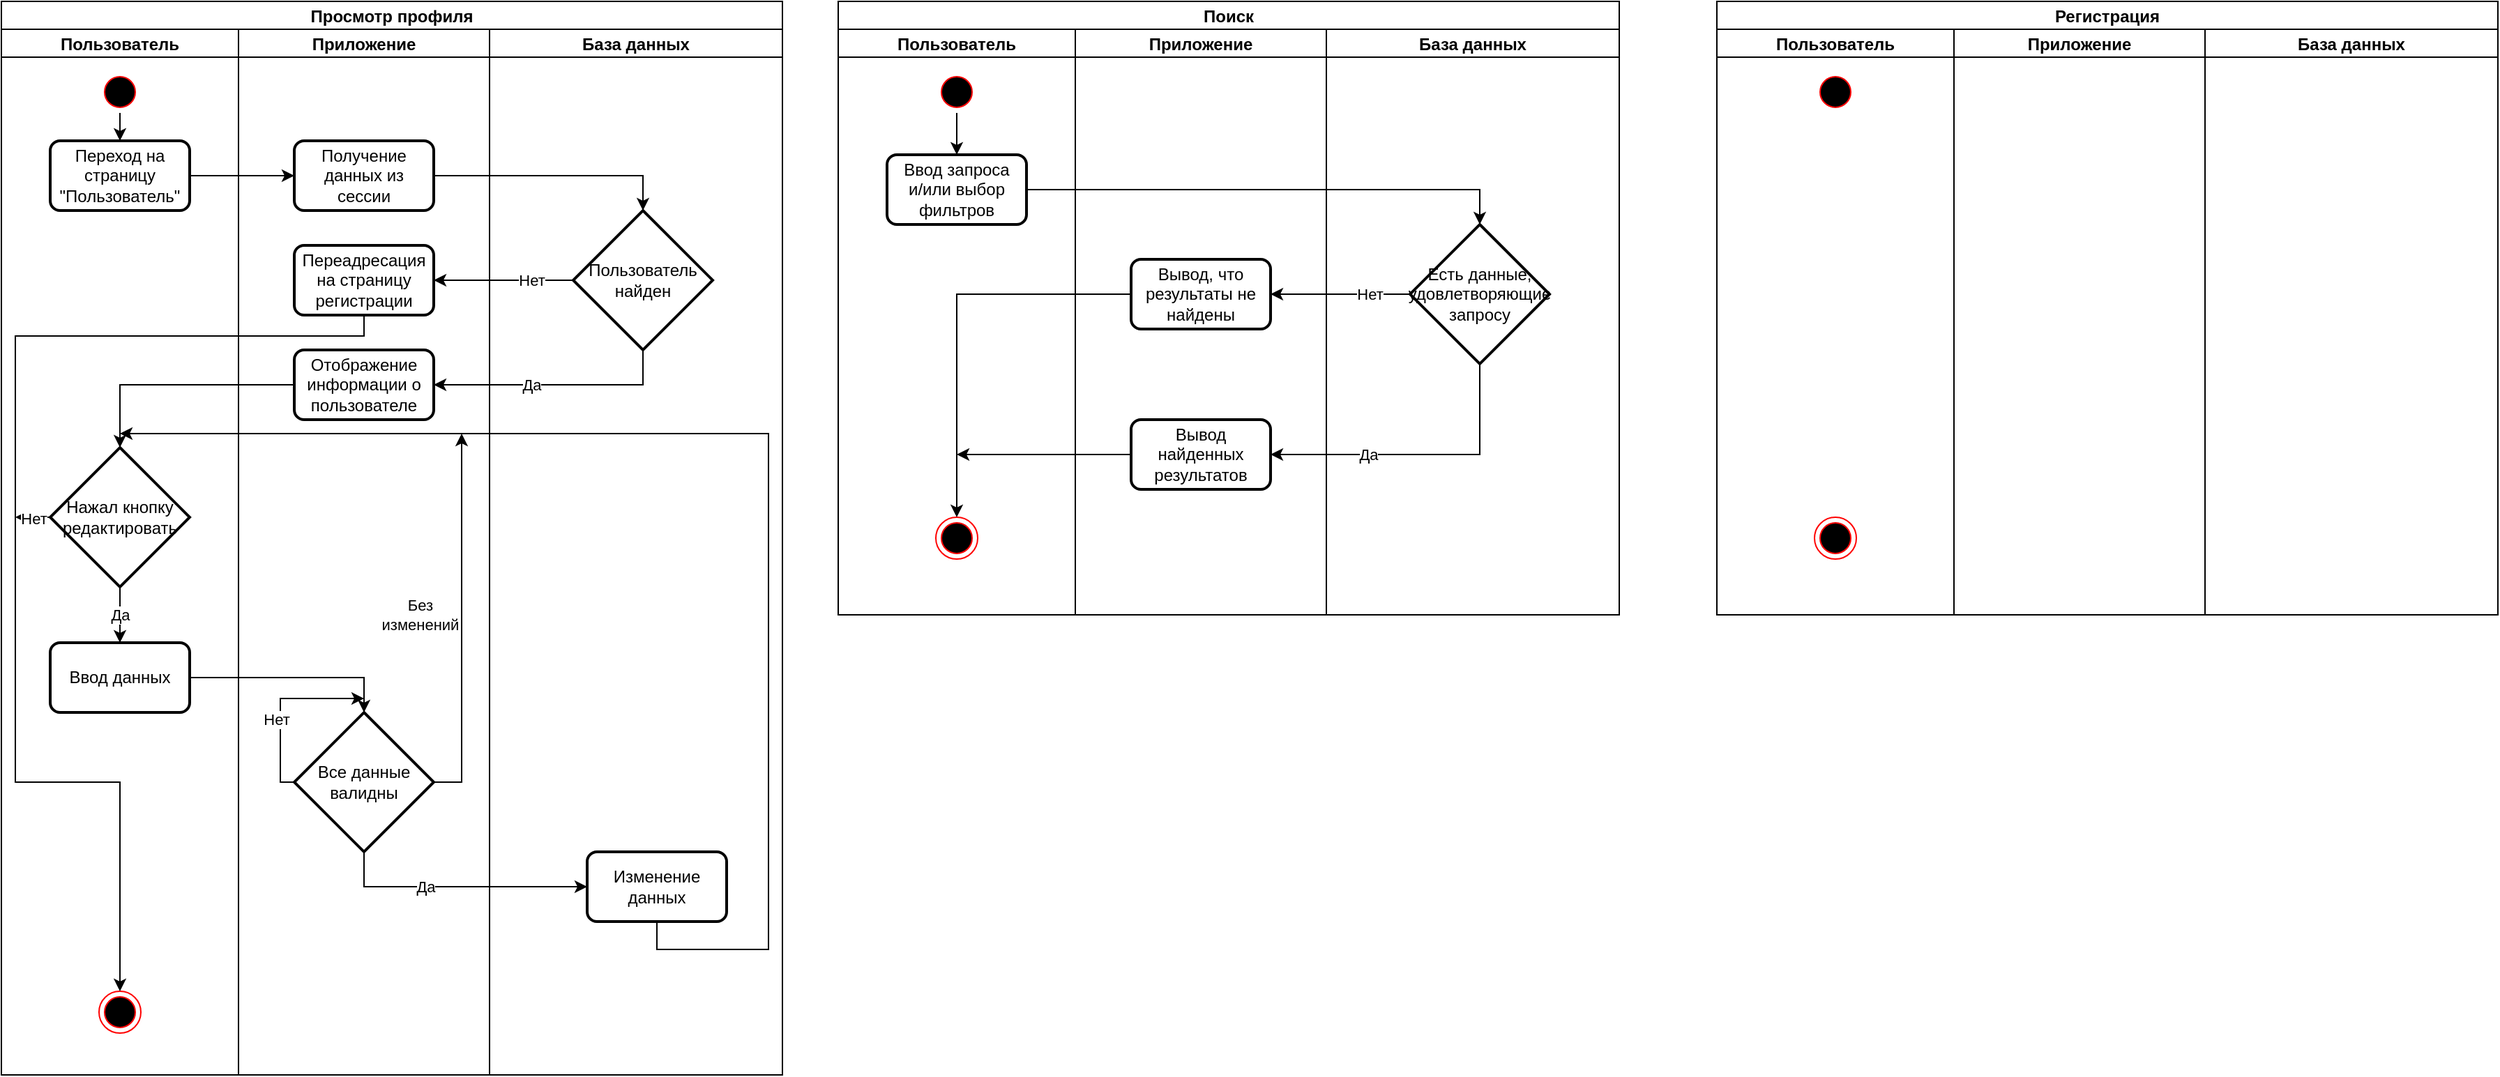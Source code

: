 <mxfile version="20.3.2" type="github">
  <diagram id="I5nZvrq4wEyYo2CoKXtl" name="Страница 1">
    <mxGraphModel dx="1625" dy="899" grid="1" gridSize="10" guides="1" tooltips="1" connect="1" arrows="1" fold="1" page="1" pageScale="1" pageWidth="827" pageHeight="1169" math="0" shadow="0">
      <root>
        <mxCell id="0" />
        <mxCell id="1" parent="0" />
        <mxCell id="TyDWLtlbXE0dwwBq7qkv-1" value="Просмотр профиля" style="swimlane;childLayout=stackLayout;resizeParent=1;resizeParentMax=0;startSize=20;" vertex="1" parent="1">
          <mxGeometry x="230" y="40" width="560" height="770" as="geometry" />
        </mxCell>
        <mxCell id="TyDWLtlbXE0dwwBq7qkv-5" value="Пользователь" style="swimlane;startSize=20;" vertex="1" parent="TyDWLtlbXE0dwwBq7qkv-1">
          <mxGeometry y="20" width="170" height="750" as="geometry" />
        </mxCell>
        <mxCell id="TyDWLtlbXE0dwwBq7qkv-43" style="edgeStyle=orthogonalEdgeStyle;rounded=0;orthogonalLoop=1;jettySize=auto;html=1;" edge="1" parent="TyDWLtlbXE0dwwBq7qkv-5" source="TyDWLtlbXE0dwwBq7qkv-7" target="TyDWLtlbXE0dwwBq7qkv-9">
          <mxGeometry relative="1" as="geometry" />
        </mxCell>
        <mxCell id="TyDWLtlbXE0dwwBq7qkv-7" value="" style="ellipse;html=1;shape=startState;fillColor=#000000;strokeColor=#ff0000;" vertex="1" parent="TyDWLtlbXE0dwwBq7qkv-5">
          <mxGeometry x="70" y="30" width="30" height="30" as="geometry" />
        </mxCell>
        <mxCell id="TyDWLtlbXE0dwwBq7qkv-9" value="Переход на страницу &quot;Пользователь&quot;" style="rounded=1;whiteSpace=wrap;html=1;absoluteArcSize=1;arcSize=14;strokeWidth=2;" vertex="1" parent="TyDWLtlbXE0dwwBq7qkv-5">
          <mxGeometry x="35" y="80" width="100" height="50" as="geometry" />
        </mxCell>
        <mxCell id="TyDWLtlbXE0dwwBq7qkv-30" value="Да" style="edgeStyle=orthogonalEdgeStyle;rounded=0;orthogonalLoop=1;jettySize=auto;html=1;exitX=0.5;exitY=1;exitDx=0;exitDy=0;exitPerimeter=0;entryX=0.5;entryY=0;entryDx=0;entryDy=0;" edge="1" parent="TyDWLtlbXE0dwwBq7qkv-5" source="TyDWLtlbXE0dwwBq7qkv-24" target="TyDWLtlbXE0dwwBq7qkv-29">
          <mxGeometry relative="1" as="geometry" />
        </mxCell>
        <mxCell id="TyDWLtlbXE0dwwBq7qkv-24" value="Нажал кнопку редактировать" style="strokeWidth=2;html=1;shape=mxgraph.flowchart.decision;whiteSpace=wrap;" vertex="1" parent="TyDWLtlbXE0dwwBq7qkv-5">
          <mxGeometry x="35" y="300" width="100" height="100" as="geometry" />
        </mxCell>
        <mxCell id="TyDWLtlbXE0dwwBq7qkv-29" value="Ввод данных" style="rounded=1;whiteSpace=wrap;html=1;absoluteArcSize=1;arcSize=14;strokeWidth=2;" vertex="1" parent="TyDWLtlbXE0dwwBq7qkv-5">
          <mxGeometry x="35" y="440" width="100" height="50" as="geometry" />
        </mxCell>
        <mxCell id="TyDWLtlbXE0dwwBq7qkv-26" style="edgeStyle=orthogonalEdgeStyle;rounded=0;orthogonalLoop=1;jettySize=auto;html=1;exitX=0;exitY=0.5;exitDx=0;exitDy=0;exitPerimeter=0;" edge="1" parent="TyDWLtlbXE0dwwBq7qkv-5" source="TyDWLtlbXE0dwwBq7qkv-24">
          <mxGeometry relative="1" as="geometry">
            <mxPoint x="10" y="350" as="targetPoint" />
            <Array as="points">
              <mxPoint x="20" y="350" />
              <mxPoint x="20" y="350" />
            </Array>
          </mxGeometry>
        </mxCell>
        <mxCell id="TyDWLtlbXE0dwwBq7qkv-27" value="Нет" style="edgeLabel;html=1;align=center;verticalAlign=middle;resizable=0;points=[];" vertex="1" connectable="0" parent="TyDWLtlbXE0dwwBq7qkv-26">
          <mxGeometry x="-0.006" y="1" relative="1" as="geometry">
            <mxPoint as="offset" />
          </mxGeometry>
        </mxCell>
        <mxCell id="TyDWLtlbXE0dwwBq7qkv-25" value="" style="ellipse;html=1;shape=endState;fillColor=#000000;strokeColor=#ff0000;" vertex="1" parent="TyDWLtlbXE0dwwBq7qkv-5">
          <mxGeometry x="70" y="690" width="30" height="30" as="geometry" />
        </mxCell>
        <mxCell id="TyDWLtlbXE0dwwBq7qkv-3" value="Приложение" style="swimlane;startSize=20;" vertex="1" parent="TyDWLtlbXE0dwwBq7qkv-1">
          <mxGeometry x="170" y="20" width="180" height="750" as="geometry" />
        </mxCell>
        <mxCell id="TyDWLtlbXE0dwwBq7qkv-11" value="Получение данных из сессии" style="rounded=1;whiteSpace=wrap;html=1;absoluteArcSize=1;arcSize=14;strokeWidth=2;" vertex="1" parent="TyDWLtlbXE0dwwBq7qkv-3">
          <mxGeometry x="40" y="80" width="100" height="50" as="geometry" />
        </mxCell>
        <mxCell id="TyDWLtlbXE0dwwBq7qkv-17" value="Переадресация на страницу регистрации" style="rounded=1;whiteSpace=wrap;html=1;absoluteArcSize=1;arcSize=14;strokeWidth=2;" vertex="1" parent="TyDWLtlbXE0dwwBq7qkv-3">
          <mxGeometry x="40" y="155" width="100" height="50" as="geometry" />
        </mxCell>
        <mxCell id="TyDWLtlbXE0dwwBq7qkv-19" value="Отображение информации о пользователе" style="rounded=1;whiteSpace=wrap;html=1;absoluteArcSize=1;arcSize=14;strokeWidth=2;" vertex="1" parent="TyDWLtlbXE0dwwBq7qkv-3">
          <mxGeometry x="40" y="230" width="100" height="50" as="geometry" />
        </mxCell>
        <mxCell id="TyDWLtlbXE0dwwBq7qkv-31" value="Все данные валидны" style="strokeWidth=2;html=1;shape=mxgraph.flowchart.decision;whiteSpace=wrap;" vertex="1" parent="TyDWLtlbXE0dwwBq7qkv-3">
          <mxGeometry x="40" y="490" width="100" height="100" as="geometry" />
        </mxCell>
        <mxCell id="TyDWLtlbXE0dwwBq7qkv-34" style="edgeStyle=orthogonalEdgeStyle;rounded=0;orthogonalLoop=1;jettySize=auto;html=1;exitX=0;exitY=0.5;exitDx=0;exitDy=0;exitPerimeter=0;" edge="1" parent="TyDWLtlbXE0dwwBq7qkv-3" source="TyDWLtlbXE0dwwBq7qkv-31">
          <mxGeometry relative="1" as="geometry">
            <mxPoint x="90" y="480" as="targetPoint" />
            <Array as="points">
              <mxPoint x="30" y="540" />
              <mxPoint x="30" y="480" />
            </Array>
          </mxGeometry>
        </mxCell>
        <mxCell id="TyDWLtlbXE0dwwBq7qkv-46" value="Нет" style="edgeLabel;html=1;align=center;verticalAlign=middle;resizable=0;points=[];" vertex="1" connectable="0" parent="TyDWLtlbXE0dwwBq7qkv-34">
          <mxGeometry x="-0.145" y="3" relative="1" as="geometry">
            <mxPoint as="offset" />
          </mxGeometry>
        </mxCell>
        <mxCell id="TyDWLtlbXE0dwwBq7qkv-4" value="База данных" style="swimlane;startSize=20;" vertex="1" parent="TyDWLtlbXE0dwwBq7qkv-1">
          <mxGeometry x="350" y="20" width="210" height="750" as="geometry" />
        </mxCell>
        <mxCell id="TyDWLtlbXE0dwwBq7qkv-15" value="Пользователь найден" style="strokeWidth=2;html=1;shape=mxgraph.flowchart.decision;whiteSpace=wrap;" vertex="1" parent="TyDWLtlbXE0dwwBq7qkv-4">
          <mxGeometry x="60" y="130" width="100" height="100" as="geometry" />
        </mxCell>
        <mxCell id="TyDWLtlbXE0dwwBq7qkv-36" value="Изменение данных" style="rounded=1;whiteSpace=wrap;html=1;absoluteArcSize=1;arcSize=14;strokeWidth=2;" vertex="1" parent="TyDWLtlbXE0dwwBq7qkv-4">
          <mxGeometry x="70" y="590" width="100" height="50" as="geometry" />
        </mxCell>
        <mxCell id="TyDWLtlbXE0dwwBq7qkv-14" style="edgeStyle=orthogonalEdgeStyle;rounded=0;orthogonalLoop=1;jettySize=auto;html=1;exitX=1;exitY=0.5;exitDx=0;exitDy=0;entryX=0;entryY=0.5;entryDx=0;entryDy=0;" edge="1" parent="TyDWLtlbXE0dwwBq7qkv-1" source="TyDWLtlbXE0dwwBq7qkv-9" target="TyDWLtlbXE0dwwBq7qkv-11">
          <mxGeometry relative="1" as="geometry" />
        </mxCell>
        <mxCell id="TyDWLtlbXE0dwwBq7qkv-16" style="edgeStyle=orthogonalEdgeStyle;rounded=0;orthogonalLoop=1;jettySize=auto;html=1;exitX=1;exitY=0.5;exitDx=0;exitDy=0;entryX=0.5;entryY=0;entryDx=0;entryDy=0;entryPerimeter=0;" edge="1" parent="TyDWLtlbXE0dwwBq7qkv-1" source="TyDWLtlbXE0dwwBq7qkv-11" target="TyDWLtlbXE0dwwBq7qkv-15">
          <mxGeometry relative="1" as="geometry" />
        </mxCell>
        <mxCell id="TyDWLtlbXE0dwwBq7qkv-18" value="Нет" style="edgeStyle=orthogonalEdgeStyle;rounded=0;orthogonalLoop=1;jettySize=auto;html=1;exitX=0;exitY=0.5;exitDx=0;exitDy=0;exitPerimeter=0;entryX=1;entryY=0.5;entryDx=0;entryDy=0;" edge="1" parent="TyDWLtlbXE0dwwBq7qkv-1" source="TyDWLtlbXE0dwwBq7qkv-15" target="TyDWLtlbXE0dwwBq7qkv-17">
          <mxGeometry x="-0.4" relative="1" as="geometry">
            <mxPoint as="offset" />
          </mxGeometry>
        </mxCell>
        <mxCell id="TyDWLtlbXE0dwwBq7qkv-20" style="edgeStyle=orthogonalEdgeStyle;rounded=0;orthogonalLoop=1;jettySize=auto;html=1;entryX=1;entryY=0.5;entryDx=0;entryDy=0;exitX=0.5;exitY=1;exitDx=0;exitDy=0;exitPerimeter=0;" edge="1" parent="TyDWLtlbXE0dwwBq7qkv-1" source="TyDWLtlbXE0dwwBq7qkv-15" target="TyDWLtlbXE0dwwBq7qkv-19">
          <mxGeometry relative="1" as="geometry">
            <Array as="points">
              <mxPoint x="460" y="275" />
            </Array>
          </mxGeometry>
        </mxCell>
        <mxCell id="TyDWLtlbXE0dwwBq7qkv-21" value="Да" style="edgeLabel;html=1;align=center;verticalAlign=middle;resizable=0;points=[];" vertex="1" connectable="0" parent="TyDWLtlbXE0dwwBq7qkv-20">
          <mxGeometry x="-0.029" y="3" relative="1" as="geometry">
            <mxPoint x="-20" y="-3" as="offset" />
          </mxGeometry>
        </mxCell>
        <mxCell id="TyDWLtlbXE0dwwBq7qkv-28" style="edgeStyle=orthogonalEdgeStyle;rounded=0;orthogonalLoop=1;jettySize=auto;html=1;entryX=0.5;entryY=0;entryDx=0;entryDy=0;entryPerimeter=0;" edge="1" parent="TyDWLtlbXE0dwwBq7qkv-1" source="TyDWLtlbXE0dwwBq7qkv-19" target="TyDWLtlbXE0dwwBq7qkv-24">
          <mxGeometry relative="1" as="geometry" />
        </mxCell>
        <mxCell id="TyDWLtlbXE0dwwBq7qkv-33" style="edgeStyle=orthogonalEdgeStyle;rounded=0;orthogonalLoop=1;jettySize=auto;html=1;entryX=0.5;entryY=0;entryDx=0;entryDy=0;entryPerimeter=0;" edge="1" parent="TyDWLtlbXE0dwwBq7qkv-1" source="TyDWLtlbXE0dwwBq7qkv-29" target="TyDWLtlbXE0dwwBq7qkv-31">
          <mxGeometry relative="1" as="geometry" />
        </mxCell>
        <mxCell id="TyDWLtlbXE0dwwBq7qkv-38" style="edgeStyle=orthogonalEdgeStyle;rounded=0;orthogonalLoop=1;jettySize=auto;html=1;exitX=0.5;exitY=1;exitDx=0;exitDy=0;" edge="1" parent="TyDWLtlbXE0dwwBq7qkv-1" source="TyDWLtlbXE0dwwBq7qkv-36">
          <mxGeometry relative="1" as="geometry">
            <mxPoint x="85" y="310" as="targetPoint" />
            <Array as="points">
              <mxPoint x="470" y="680" />
              <mxPoint x="550" y="680" />
              <mxPoint x="550" y="310" />
            </Array>
          </mxGeometry>
        </mxCell>
        <mxCell id="TyDWLtlbXE0dwwBq7qkv-41" style="edgeStyle=orthogonalEdgeStyle;rounded=0;orthogonalLoop=1;jettySize=auto;html=1;exitX=0.5;exitY=1;exitDx=0;exitDy=0;exitPerimeter=0;entryX=0;entryY=0.5;entryDx=0;entryDy=0;" edge="1" parent="TyDWLtlbXE0dwwBq7qkv-1" source="TyDWLtlbXE0dwwBq7qkv-31" target="TyDWLtlbXE0dwwBq7qkv-36">
          <mxGeometry relative="1" as="geometry" />
        </mxCell>
        <mxCell id="TyDWLtlbXE0dwwBq7qkv-47" value="Да" style="edgeLabel;html=1;align=center;verticalAlign=middle;resizable=0;points=[];" vertex="1" connectable="0" parent="TyDWLtlbXE0dwwBq7qkv-41">
          <mxGeometry x="-0.254" relative="1" as="geometry">
            <mxPoint as="offset" />
          </mxGeometry>
        </mxCell>
        <mxCell id="TyDWLtlbXE0dwwBq7qkv-42" style="edgeStyle=orthogonalEdgeStyle;rounded=0;orthogonalLoop=1;jettySize=auto;html=1;exitX=0.5;exitY=1;exitDx=0;exitDy=0;entryX=0.5;entryY=0;entryDx=0;entryDy=0;" edge="1" parent="TyDWLtlbXE0dwwBq7qkv-1" source="TyDWLtlbXE0dwwBq7qkv-17" target="TyDWLtlbXE0dwwBq7qkv-25">
          <mxGeometry relative="1" as="geometry">
            <Array as="points">
              <mxPoint x="260" y="240" />
              <mxPoint x="10" y="240" />
              <mxPoint x="10" y="560" />
              <mxPoint x="85" y="560" />
            </Array>
          </mxGeometry>
        </mxCell>
        <mxCell id="TyDWLtlbXE0dwwBq7qkv-40" style="edgeStyle=orthogonalEdgeStyle;rounded=0;orthogonalLoop=1;jettySize=auto;html=1;exitX=1;exitY=0.5;exitDx=0;exitDy=0;exitPerimeter=0;" edge="1" parent="1" source="TyDWLtlbXE0dwwBq7qkv-31">
          <mxGeometry relative="1" as="geometry">
            <mxPoint x="560" y="350" as="targetPoint" />
            <Array as="points">
              <mxPoint x="560" y="600" />
            </Array>
          </mxGeometry>
        </mxCell>
        <mxCell id="TyDWLtlbXE0dwwBq7qkv-45" value="Без&lt;br&gt;изменений" style="edgeLabel;html=1;align=center;verticalAlign=middle;resizable=0;points=[];" vertex="1" connectable="0" parent="TyDWLtlbXE0dwwBq7qkv-40">
          <mxGeometry x="-0.332" y="2" relative="1" as="geometry">
            <mxPoint x="-28" y="-50" as="offset" />
          </mxGeometry>
        </mxCell>
        <mxCell id="TyDWLtlbXE0dwwBq7qkv-142" value="Поиск" style="swimlane;childLayout=stackLayout;resizeParent=1;resizeParentMax=0;startSize=20;" vertex="1" parent="1">
          <mxGeometry x="830" y="40" width="560" height="440" as="geometry" />
        </mxCell>
        <mxCell id="TyDWLtlbXE0dwwBq7qkv-143" value="Пользователь" style="swimlane;startSize=20;" vertex="1" parent="TyDWLtlbXE0dwwBq7qkv-142">
          <mxGeometry y="20" width="170" height="420" as="geometry" />
        </mxCell>
        <mxCell id="TyDWLtlbXE0dwwBq7qkv-189" value="" style="edgeStyle=orthogonalEdgeStyle;rounded=0;orthogonalLoop=1;jettySize=auto;html=1;exitX=0.5;exitY=1;exitDx=0;exitDy=0;" edge="1" parent="TyDWLtlbXE0dwwBq7qkv-143" source="TyDWLtlbXE0dwwBq7qkv-145" target="TyDWLtlbXE0dwwBq7qkv-178">
          <mxGeometry relative="1" as="geometry" />
        </mxCell>
        <mxCell id="TyDWLtlbXE0dwwBq7qkv-145" value="" style="ellipse;html=1;shape=startState;fillColor=#000000;strokeColor=#ff0000;" vertex="1" parent="TyDWLtlbXE0dwwBq7qkv-143">
          <mxGeometry x="70" y="30" width="30" height="30" as="geometry" />
        </mxCell>
        <mxCell id="TyDWLtlbXE0dwwBq7qkv-152" value="" style="ellipse;html=1;shape=endState;fillColor=#000000;strokeColor=#ff0000;" vertex="1" parent="TyDWLtlbXE0dwwBq7qkv-143">
          <mxGeometry x="70" y="350" width="30" height="30" as="geometry" />
        </mxCell>
        <mxCell id="TyDWLtlbXE0dwwBq7qkv-178" value="Ввод запроса &lt;br&gt;и/или выбор фильтров" style="rounded=1;whiteSpace=wrap;html=1;absoluteArcSize=1;arcSize=14;strokeWidth=2;" vertex="1" parent="TyDWLtlbXE0dwwBq7qkv-143">
          <mxGeometry x="35" y="90" width="100" height="50" as="geometry" />
        </mxCell>
        <mxCell id="TyDWLtlbXE0dwwBq7qkv-153" value="Приложение" style="swimlane;startSize=20;" vertex="1" parent="TyDWLtlbXE0dwwBq7qkv-142">
          <mxGeometry x="170" y="20" width="180" height="420" as="geometry" />
        </mxCell>
        <mxCell id="TyDWLtlbXE0dwwBq7qkv-182" value="Вывод, что результаты не найдены" style="rounded=1;whiteSpace=wrap;html=1;absoluteArcSize=1;arcSize=14;strokeWidth=2;" vertex="1" parent="TyDWLtlbXE0dwwBq7qkv-153">
          <mxGeometry x="40" y="165" width="100" height="50" as="geometry" />
        </mxCell>
        <mxCell id="TyDWLtlbXE0dwwBq7qkv-183" value="Вывод найденных результатов" style="rounded=1;whiteSpace=wrap;html=1;absoluteArcSize=1;arcSize=14;strokeWidth=2;" vertex="1" parent="TyDWLtlbXE0dwwBq7qkv-153">
          <mxGeometry x="40" y="280" width="100" height="50" as="geometry" />
        </mxCell>
        <mxCell id="TyDWLtlbXE0dwwBq7qkv-160" value="База данных" style="swimlane;startSize=20;" vertex="1" parent="TyDWLtlbXE0dwwBq7qkv-142">
          <mxGeometry x="350" y="20" width="210" height="420" as="geometry" />
        </mxCell>
        <mxCell id="TyDWLtlbXE0dwwBq7qkv-179" value="Есть данные, удовлетворяющие запросу" style="strokeWidth=2;html=1;shape=mxgraph.flowchart.decision;whiteSpace=wrap;" vertex="1" parent="TyDWLtlbXE0dwwBq7qkv-160">
          <mxGeometry x="60" y="140" width="100" height="100" as="geometry" />
        </mxCell>
        <mxCell id="TyDWLtlbXE0dwwBq7qkv-181" style="edgeStyle=orthogonalEdgeStyle;rounded=0;orthogonalLoop=1;jettySize=auto;html=1;entryX=0.5;entryY=0;entryDx=0;entryDy=0;entryPerimeter=0;" edge="1" parent="TyDWLtlbXE0dwwBq7qkv-142" source="TyDWLtlbXE0dwwBq7qkv-178" target="TyDWLtlbXE0dwwBq7qkv-179">
          <mxGeometry relative="1" as="geometry" />
        </mxCell>
        <mxCell id="TyDWLtlbXE0dwwBq7qkv-184" value="Нет" style="edgeStyle=orthogonalEdgeStyle;rounded=0;orthogonalLoop=1;jettySize=auto;html=1;exitX=0;exitY=0.5;exitDx=0;exitDy=0;exitPerimeter=0;" edge="1" parent="TyDWLtlbXE0dwwBq7qkv-142" source="TyDWLtlbXE0dwwBq7qkv-179">
          <mxGeometry x="-0.4" relative="1" as="geometry">
            <mxPoint x="410" y="210" as="sourcePoint" />
            <mxPoint x="310" y="210" as="targetPoint" />
            <mxPoint x="1" as="offset" />
          </mxGeometry>
        </mxCell>
        <mxCell id="TyDWLtlbXE0dwwBq7qkv-185" style="edgeStyle=orthogonalEdgeStyle;rounded=0;orthogonalLoop=1;jettySize=auto;html=1;entryX=1;entryY=0.5;entryDx=0;entryDy=0;exitX=0.5;exitY=1;exitDx=0;exitDy=0;exitPerimeter=0;" edge="1" parent="TyDWLtlbXE0dwwBq7qkv-142" source="TyDWLtlbXE0dwwBq7qkv-179" target="TyDWLtlbXE0dwwBq7qkv-183">
          <mxGeometry relative="1" as="geometry">
            <Array as="points">
              <mxPoint x="460" y="325" />
            </Array>
          </mxGeometry>
        </mxCell>
        <mxCell id="TyDWLtlbXE0dwwBq7qkv-188" value="Да" style="edgeLabel;html=1;align=center;verticalAlign=middle;resizable=0;points=[];" vertex="1" connectable="0" parent="TyDWLtlbXE0dwwBq7qkv-185">
          <mxGeometry x="-0.113" y="1" relative="1" as="geometry">
            <mxPoint x="-50" y="-1" as="offset" />
          </mxGeometry>
        </mxCell>
        <mxCell id="TyDWLtlbXE0dwwBq7qkv-186" style="edgeStyle=orthogonalEdgeStyle;rounded=0;orthogonalLoop=1;jettySize=auto;html=1;entryX=0.5;entryY=0;entryDx=0;entryDy=0;" edge="1" parent="TyDWLtlbXE0dwwBq7qkv-142" source="TyDWLtlbXE0dwwBq7qkv-182" target="TyDWLtlbXE0dwwBq7qkv-152">
          <mxGeometry relative="1" as="geometry" />
        </mxCell>
        <mxCell id="TyDWLtlbXE0dwwBq7qkv-187" style="edgeStyle=orthogonalEdgeStyle;rounded=0;orthogonalLoop=1;jettySize=auto;html=1;" edge="1" parent="TyDWLtlbXE0dwwBq7qkv-142" source="TyDWLtlbXE0dwwBq7qkv-183">
          <mxGeometry relative="1" as="geometry">
            <mxPoint x="85" y="325" as="targetPoint" />
          </mxGeometry>
        </mxCell>
        <mxCell id="TyDWLtlbXE0dwwBq7qkv-222" value="Регистрация" style="swimlane;childLayout=stackLayout;resizeParent=1;resizeParentMax=0;startSize=20;" vertex="1" parent="1">
          <mxGeometry x="1460" y="40" width="560" height="440" as="geometry" />
        </mxCell>
        <mxCell id="TyDWLtlbXE0dwwBq7qkv-223" value="Пользователь" style="swimlane;startSize=20;" vertex="1" parent="TyDWLtlbXE0dwwBq7qkv-222">
          <mxGeometry y="20" width="170" height="420" as="geometry" />
        </mxCell>
        <mxCell id="TyDWLtlbXE0dwwBq7qkv-225" value="" style="ellipse;html=1;shape=startState;fillColor=#000000;strokeColor=#ff0000;" vertex="1" parent="TyDWLtlbXE0dwwBq7qkv-223">
          <mxGeometry x="70" y="30" width="30" height="30" as="geometry" />
        </mxCell>
        <mxCell id="TyDWLtlbXE0dwwBq7qkv-226" value="" style="ellipse;html=1;shape=endState;fillColor=#000000;strokeColor=#ff0000;" vertex="1" parent="TyDWLtlbXE0dwwBq7qkv-223">
          <mxGeometry x="70" y="350" width="30" height="30" as="geometry" />
        </mxCell>
        <mxCell id="TyDWLtlbXE0dwwBq7qkv-228" value="Приложение" style="swimlane;startSize=20;" vertex="1" parent="TyDWLtlbXE0dwwBq7qkv-222">
          <mxGeometry x="170" y="20" width="180" height="420" as="geometry" />
        </mxCell>
        <mxCell id="TyDWLtlbXE0dwwBq7qkv-231" value="База данных" style="swimlane;startSize=20;" vertex="1" parent="TyDWLtlbXE0dwwBq7qkv-222">
          <mxGeometry x="350" y="20" width="210" height="420" as="geometry" />
        </mxCell>
      </root>
    </mxGraphModel>
  </diagram>
</mxfile>
